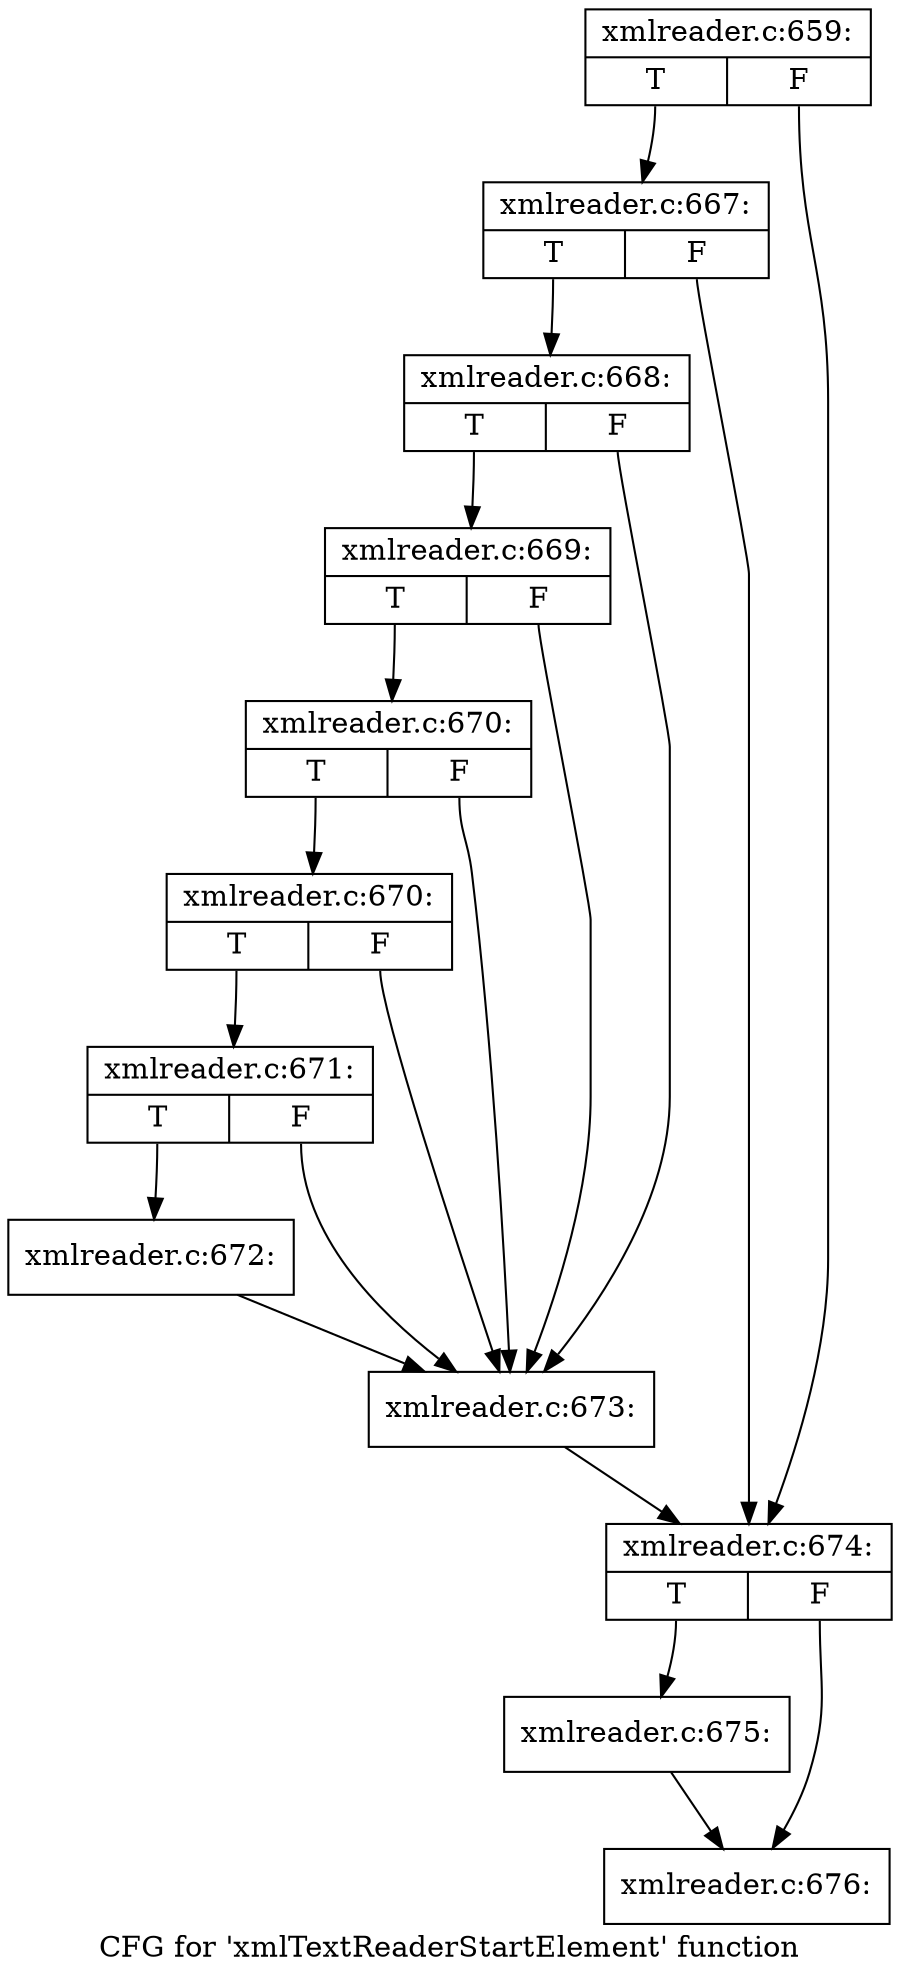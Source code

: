 digraph "CFG for 'xmlTextReaderStartElement' function" {
	label="CFG for 'xmlTextReaderStartElement' function";

	Node0x48406d0 [shape=record,label="{xmlreader.c:659:|{<s0>T|<s1>F}}"];
	Node0x48406d0:s0 -> Node0x48415b0;
	Node0x48406d0:s1 -> Node0x4841560;
	Node0x48415b0 [shape=record,label="{xmlreader.c:667:|{<s0>T|<s1>F}}"];
	Node0x48415b0:s0 -> Node0x4841510;
	Node0x48415b0:s1 -> Node0x4841560;
	Node0x4841510 [shape=record,label="{xmlreader.c:668:|{<s0>T|<s1>F}}"];
	Node0x4841510:s0 -> Node0x48422f0;
	Node0x4841510:s1 -> Node0x4842120;
	Node0x48422f0 [shape=record,label="{xmlreader.c:669:|{<s0>T|<s1>F}}"];
	Node0x48422f0:s0 -> Node0x4842270;
	Node0x48422f0:s1 -> Node0x4842120;
	Node0x4842270 [shape=record,label="{xmlreader.c:670:|{<s0>T|<s1>F}}"];
	Node0x4842270:s0 -> Node0x48421f0;
	Node0x4842270:s1 -> Node0x4842120;
	Node0x48421f0 [shape=record,label="{xmlreader.c:670:|{<s0>T|<s1>F}}"];
	Node0x48421f0:s0 -> Node0x4842170;
	Node0x48421f0:s1 -> Node0x4842120;
	Node0x4842170 [shape=record,label="{xmlreader.c:671:|{<s0>T|<s1>F}}"];
	Node0x4842170:s0 -> Node0x48420d0;
	Node0x4842170:s1 -> Node0x4842120;
	Node0x48420d0 [shape=record,label="{xmlreader.c:672:}"];
	Node0x48420d0 -> Node0x4842120;
	Node0x4842120 [shape=record,label="{xmlreader.c:673:}"];
	Node0x4842120 -> Node0x4841560;
	Node0x4841560 [shape=record,label="{xmlreader.c:674:|{<s0>T|<s1>F}}"];
	Node0x4841560:s0 -> Node0x48440a0;
	Node0x4841560:s1 -> Node0x48440f0;
	Node0x48440a0 [shape=record,label="{xmlreader.c:675:}"];
	Node0x48440a0 -> Node0x48440f0;
	Node0x48440f0 [shape=record,label="{xmlreader.c:676:}"];
}
